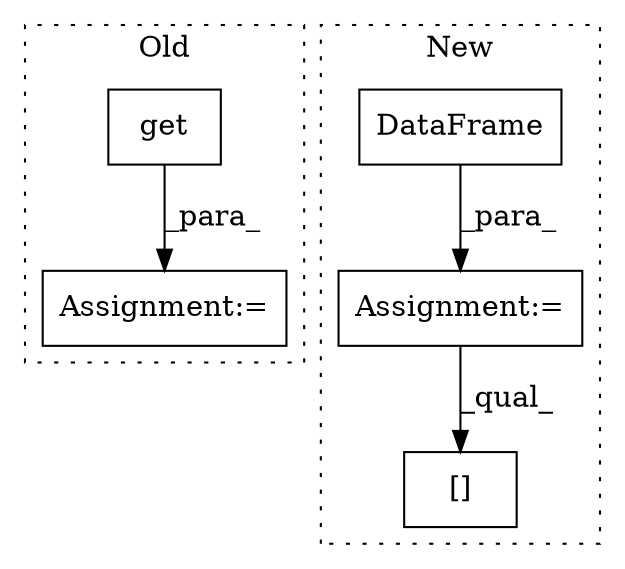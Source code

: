 digraph G {
subgraph cluster0 {
1 [label="get" a="32" s="8141,8182" l="4,1" shape="box"];
3 [label="Assignment:=" a="7" s="8369" l="1" shape="box"];
label = "Old";
style="dotted";
}
subgraph cluster1 {
2 [label="DataFrame" a="32" s="8450,8465" l="10,1" shape="box"];
4 [label="[]" a="2" s="8594,8601" l="3,1" shape="box"];
5 [label="Assignment:=" a="7" s="8442" l="1" shape="box"];
label = "New";
style="dotted";
}
1 -> 3 [label="_para_"];
2 -> 5 [label="_para_"];
5 -> 4 [label="_qual_"];
}